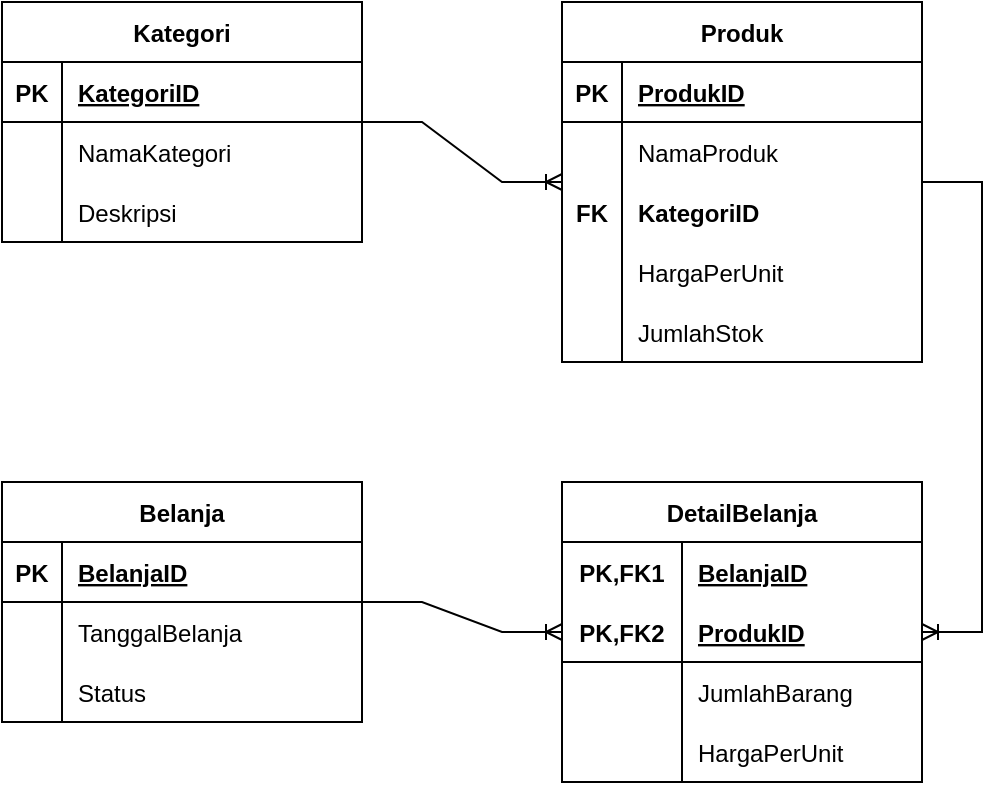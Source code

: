 <mxfile version="19.0.1" type="device"><diagram id="lYvIfXJ5JdK41XNSVRcz" name="Page-1"><mxGraphModel dx="868" dy="482" grid="1" gridSize="10" guides="1" tooltips="1" connect="1" arrows="1" fold="1" page="1" pageScale="1" pageWidth="827" pageHeight="583" math="0" shadow="0"><root><mxCell id="0"/><mxCell id="1" parent="0"/><mxCell id="8v7adgDFOJdN0gPjw-FY-1" value="Produk" style="shape=table;startSize=30;container=1;collapsible=1;childLayout=tableLayout;fixedRows=1;rowLines=0;fontStyle=1;align=center;resizeLast=1;" parent="1" vertex="1"><mxGeometry x="449" y="97" width="180" height="180" as="geometry"><mxRectangle x="350" y="170" width="80" height="30" as="alternateBounds"/></mxGeometry></mxCell><mxCell id="8v7adgDFOJdN0gPjw-FY-2" value="" style="shape=tableRow;horizontal=0;startSize=0;swimlaneHead=0;swimlaneBody=0;fillColor=none;collapsible=0;dropTarget=0;points=[[0,0.5],[1,0.5]];portConstraint=eastwest;top=0;left=0;right=0;bottom=1;" parent="8v7adgDFOJdN0gPjw-FY-1" vertex="1"><mxGeometry y="30" width="180" height="30" as="geometry"/></mxCell><mxCell id="8v7adgDFOJdN0gPjw-FY-3" value="PK" style="shape=partialRectangle;connectable=0;fillColor=none;top=0;left=0;bottom=0;right=0;fontStyle=1;overflow=hidden;" parent="8v7adgDFOJdN0gPjw-FY-2" vertex="1"><mxGeometry width="30" height="30" as="geometry"><mxRectangle width="30" height="30" as="alternateBounds"/></mxGeometry></mxCell><mxCell id="8v7adgDFOJdN0gPjw-FY-4" value="ProdukID" style="shape=partialRectangle;connectable=0;fillColor=none;top=0;left=0;bottom=0;right=0;align=left;spacingLeft=6;fontStyle=5;overflow=hidden;" parent="8v7adgDFOJdN0gPjw-FY-2" vertex="1"><mxGeometry x="30" width="150" height="30" as="geometry"><mxRectangle width="150" height="30" as="alternateBounds"/></mxGeometry></mxCell><mxCell id="8v7adgDFOJdN0gPjw-FY-5" value="" style="shape=tableRow;horizontal=0;startSize=0;swimlaneHead=0;swimlaneBody=0;fillColor=none;collapsible=0;dropTarget=0;points=[[0,0.5],[1,0.5]];portConstraint=eastwest;top=0;left=0;right=0;bottom=0;" parent="8v7adgDFOJdN0gPjw-FY-1" vertex="1"><mxGeometry y="60" width="180" height="30" as="geometry"/></mxCell><mxCell id="8v7adgDFOJdN0gPjw-FY-6" value="" style="shape=partialRectangle;connectable=0;fillColor=none;top=0;left=0;bottom=0;right=0;editable=1;overflow=hidden;" parent="8v7adgDFOJdN0gPjw-FY-5" vertex="1"><mxGeometry width="30" height="30" as="geometry"><mxRectangle width="30" height="30" as="alternateBounds"/></mxGeometry></mxCell><mxCell id="8v7adgDFOJdN0gPjw-FY-7" value="NamaProduk" style="shape=partialRectangle;connectable=0;fillColor=none;top=0;left=0;bottom=0;right=0;align=left;spacingLeft=6;overflow=hidden;" parent="8v7adgDFOJdN0gPjw-FY-5" vertex="1"><mxGeometry x="30" width="150" height="30" as="geometry"><mxRectangle width="150" height="30" as="alternateBounds"/></mxGeometry></mxCell><mxCell id="8v7adgDFOJdN0gPjw-FY-8" value="" style="shape=tableRow;horizontal=0;startSize=0;swimlaneHead=0;swimlaneBody=0;fillColor=none;collapsible=0;dropTarget=0;points=[[0,0.5],[1,0.5]];portConstraint=eastwest;top=0;left=0;right=0;bottom=0;" parent="8v7adgDFOJdN0gPjw-FY-1" vertex="1"><mxGeometry y="90" width="180" height="30" as="geometry"/></mxCell><mxCell id="8v7adgDFOJdN0gPjw-FY-9" value="FK" style="shape=partialRectangle;connectable=0;fillColor=none;top=0;left=0;bottom=0;right=0;editable=1;overflow=hidden;fontStyle=1" parent="8v7adgDFOJdN0gPjw-FY-8" vertex="1"><mxGeometry width="30" height="30" as="geometry"><mxRectangle width="30" height="30" as="alternateBounds"/></mxGeometry></mxCell><mxCell id="8v7adgDFOJdN0gPjw-FY-10" value="KategoriID" style="shape=partialRectangle;connectable=0;fillColor=none;top=0;left=0;bottom=0;right=0;align=left;spacingLeft=6;overflow=hidden;fontStyle=1" parent="8v7adgDFOJdN0gPjw-FY-8" vertex="1"><mxGeometry x="30" width="150" height="30" as="geometry"><mxRectangle width="150" height="30" as="alternateBounds"/></mxGeometry></mxCell><mxCell id="8v7adgDFOJdN0gPjw-FY-11" value="" style="shape=tableRow;horizontal=0;startSize=0;swimlaneHead=0;swimlaneBody=0;fillColor=none;collapsible=0;dropTarget=0;points=[[0,0.5],[1,0.5]];portConstraint=eastwest;top=0;left=0;right=0;bottom=0;" parent="8v7adgDFOJdN0gPjw-FY-1" vertex="1"><mxGeometry y="120" width="180" height="30" as="geometry"/></mxCell><mxCell id="8v7adgDFOJdN0gPjw-FY-12" value="" style="shape=partialRectangle;connectable=0;fillColor=none;top=0;left=0;bottom=0;right=0;editable=1;overflow=hidden;" parent="8v7adgDFOJdN0gPjw-FY-11" vertex="1"><mxGeometry width="30" height="30" as="geometry"><mxRectangle width="30" height="30" as="alternateBounds"/></mxGeometry></mxCell><mxCell id="8v7adgDFOJdN0gPjw-FY-13" value="HargaPerUnit" style="shape=partialRectangle;connectable=0;fillColor=none;top=0;left=0;bottom=0;right=0;align=left;spacingLeft=6;overflow=hidden;" parent="8v7adgDFOJdN0gPjw-FY-11" vertex="1"><mxGeometry x="30" width="150" height="30" as="geometry"><mxRectangle width="150" height="30" as="alternateBounds"/></mxGeometry></mxCell><mxCell id="ql3Bx1Q9-ssdmQbs-tp7-41" value="" style="shape=tableRow;horizontal=0;startSize=0;swimlaneHead=0;swimlaneBody=0;fillColor=none;collapsible=0;dropTarget=0;points=[[0,0.5],[1,0.5]];portConstraint=eastwest;top=0;left=0;right=0;bottom=0;" parent="8v7adgDFOJdN0gPjw-FY-1" vertex="1"><mxGeometry y="150" width="180" height="30" as="geometry"/></mxCell><mxCell id="ql3Bx1Q9-ssdmQbs-tp7-42" value="" style="shape=partialRectangle;connectable=0;fillColor=none;top=0;left=0;bottom=0;right=0;editable=1;overflow=hidden;" parent="ql3Bx1Q9-ssdmQbs-tp7-41" vertex="1"><mxGeometry width="30" height="30" as="geometry"><mxRectangle width="30" height="30" as="alternateBounds"/></mxGeometry></mxCell><mxCell id="ql3Bx1Q9-ssdmQbs-tp7-43" value="JumlahStok" style="shape=partialRectangle;connectable=0;fillColor=none;top=0;left=0;bottom=0;right=0;align=left;spacingLeft=6;overflow=hidden;" parent="ql3Bx1Q9-ssdmQbs-tp7-41" vertex="1"><mxGeometry x="30" width="150" height="30" as="geometry"><mxRectangle width="150" height="30" as="alternateBounds"/></mxGeometry></mxCell><mxCell id="ql3Bx1Q9-ssdmQbs-tp7-44" value="Kategori" style="shape=table;startSize=30;container=1;collapsible=1;childLayout=tableLayout;fixedRows=1;rowLines=0;fontStyle=1;align=center;resizeLast=1;" parent="1" vertex="1"><mxGeometry x="169" y="97" width="180" height="120" as="geometry"><mxRectangle x="350" y="170" width="80" height="30" as="alternateBounds"/></mxGeometry></mxCell><mxCell id="ql3Bx1Q9-ssdmQbs-tp7-45" value="" style="shape=tableRow;horizontal=0;startSize=0;swimlaneHead=0;swimlaneBody=0;fillColor=none;collapsible=0;dropTarget=0;points=[[0,0.5],[1,0.5]];portConstraint=eastwest;top=0;left=0;right=0;bottom=1;" parent="ql3Bx1Q9-ssdmQbs-tp7-44" vertex="1"><mxGeometry y="30" width="180" height="30" as="geometry"/></mxCell><mxCell id="ql3Bx1Q9-ssdmQbs-tp7-46" value="PK" style="shape=partialRectangle;connectable=0;fillColor=none;top=0;left=0;bottom=0;right=0;fontStyle=1;overflow=hidden;" parent="ql3Bx1Q9-ssdmQbs-tp7-45" vertex="1"><mxGeometry width="30" height="30" as="geometry"><mxRectangle width="30" height="30" as="alternateBounds"/></mxGeometry></mxCell><mxCell id="ql3Bx1Q9-ssdmQbs-tp7-47" value="KategoriID" style="shape=partialRectangle;connectable=0;fillColor=none;top=0;left=0;bottom=0;right=0;align=left;spacingLeft=6;fontStyle=5;overflow=hidden;" parent="ql3Bx1Q9-ssdmQbs-tp7-45" vertex="1"><mxGeometry x="30" width="150" height="30" as="geometry"><mxRectangle width="150" height="30" as="alternateBounds"/></mxGeometry></mxCell><mxCell id="ql3Bx1Q9-ssdmQbs-tp7-48" value="" style="shape=tableRow;horizontal=0;startSize=0;swimlaneHead=0;swimlaneBody=0;fillColor=none;collapsible=0;dropTarget=0;points=[[0,0.5],[1,0.5]];portConstraint=eastwest;top=0;left=0;right=0;bottom=0;" parent="ql3Bx1Q9-ssdmQbs-tp7-44" vertex="1"><mxGeometry y="60" width="180" height="30" as="geometry"/></mxCell><mxCell id="ql3Bx1Q9-ssdmQbs-tp7-49" value="" style="shape=partialRectangle;connectable=0;fillColor=none;top=0;left=0;bottom=0;right=0;editable=1;overflow=hidden;" parent="ql3Bx1Q9-ssdmQbs-tp7-48" vertex="1"><mxGeometry width="30" height="30" as="geometry"><mxRectangle width="30" height="30" as="alternateBounds"/></mxGeometry></mxCell><mxCell id="ql3Bx1Q9-ssdmQbs-tp7-50" value="NamaKategori" style="shape=partialRectangle;connectable=0;fillColor=none;top=0;left=0;bottom=0;right=0;align=left;spacingLeft=6;overflow=hidden;" parent="ql3Bx1Q9-ssdmQbs-tp7-48" vertex="1"><mxGeometry x="30" width="150" height="30" as="geometry"><mxRectangle width="150" height="30" as="alternateBounds"/></mxGeometry></mxCell><mxCell id="ql3Bx1Q9-ssdmQbs-tp7-51" value="" style="shape=tableRow;horizontal=0;startSize=0;swimlaneHead=0;swimlaneBody=0;fillColor=none;collapsible=0;dropTarget=0;points=[[0,0.5],[1,0.5]];portConstraint=eastwest;top=0;left=0;right=0;bottom=0;" parent="ql3Bx1Q9-ssdmQbs-tp7-44" vertex="1"><mxGeometry y="90" width="180" height="30" as="geometry"/></mxCell><mxCell id="ql3Bx1Q9-ssdmQbs-tp7-52" value="" style="shape=partialRectangle;connectable=0;fillColor=none;top=0;left=0;bottom=0;right=0;editable=1;overflow=hidden;" parent="ql3Bx1Q9-ssdmQbs-tp7-51" vertex="1"><mxGeometry width="30" height="30" as="geometry"><mxRectangle width="30" height="30" as="alternateBounds"/></mxGeometry></mxCell><mxCell id="ql3Bx1Q9-ssdmQbs-tp7-53" value="Deskripsi" style="shape=partialRectangle;connectable=0;fillColor=none;top=0;left=0;bottom=0;right=0;align=left;spacingLeft=6;overflow=hidden;" parent="ql3Bx1Q9-ssdmQbs-tp7-51" vertex="1"><mxGeometry x="30" width="150" height="30" as="geometry"><mxRectangle width="150" height="30" as="alternateBounds"/></mxGeometry></mxCell><mxCell id="ql3Bx1Q9-ssdmQbs-tp7-78" value="Belanja" style="shape=table;startSize=30;container=1;collapsible=1;childLayout=tableLayout;fixedRows=1;rowLines=0;fontStyle=1;align=center;resizeLast=1;" parent="1" vertex="1"><mxGeometry x="169" y="337" width="180" height="120" as="geometry"/></mxCell><mxCell id="ql3Bx1Q9-ssdmQbs-tp7-79" value="" style="shape=tableRow;horizontal=0;startSize=0;swimlaneHead=0;swimlaneBody=0;fillColor=none;collapsible=0;dropTarget=0;points=[[0,0.5],[1,0.5]];portConstraint=eastwest;top=0;left=0;right=0;bottom=1;" parent="ql3Bx1Q9-ssdmQbs-tp7-78" vertex="1"><mxGeometry y="30" width="180" height="30" as="geometry"/></mxCell><mxCell id="ql3Bx1Q9-ssdmQbs-tp7-80" value="PK" style="shape=partialRectangle;connectable=0;fillColor=none;top=0;left=0;bottom=0;right=0;fontStyle=1;overflow=hidden;" parent="ql3Bx1Q9-ssdmQbs-tp7-79" vertex="1"><mxGeometry width="30" height="30" as="geometry"><mxRectangle width="30" height="30" as="alternateBounds"/></mxGeometry></mxCell><mxCell id="ql3Bx1Q9-ssdmQbs-tp7-81" value="BelanjaID" style="shape=partialRectangle;connectable=0;fillColor=none;top=0;left=0;bottom=0;right=0;align=left;spacingLeft=6;fontStyle=5;overflow=hidden;" parent="ql3Bx1Q9-ssdmQbs-tp7-79" vertex="1"><mxGeometry x="30" width="150" height="30" as="geometry"><mxRectangle width="150" height="30" as="alternateBounds"/></mxGeometry></mxCell><mxCell id="ql3Bx1Q9-ssdmQbs-tp7-85" value="" style="shape=tableRow;horizontal=0;startSize=0;swimlaneHead=0;swimlaneBody=0;fillColor=none;collapsible=0;dropTarget=0;points=[[0,0.5],[1,0.5]];portConstraint=eastwest;top=0;left=0;right=0;bottom=0;" parent="ql3Bx1Q9-ssdmQbs-tp7-78" vertex="1"><mxGeometry y="60" width="180" height="30" as="geometry"/></mxCell><mxCell id="ql3Bx1Q9-ssdmQbs-tp7-86" value="" style="shape=partialRectangle;connectable=0;fillColor=none;top=0;left=0;bottom=0;right=0;editable=1;overflow=hidden;" parent="ql3Bx1Q9-ssdmQbs-tp7-85" vertex="1"><mxGeometry width="30" height="30" as="geometry"><mxRectangle width="30" height="30" as="alternateBounds"/></mxGeometry></mxCell><mxCell id="ql3Bx1Q9-ssdmQbs-tp7-87" value="TanggalBelanja" style="shape=partialRectangle;connectable=0;fillColor=none;top=0;left=0;bottom=0;right=0;align=left;spacingLeft=6;overflow=hidden;" parent="ql3Bx1Q9-ssdmQbs-tp7-85" vertex="1"><mxGeometry x="30" width="150" height="30" as="geometry"><mxRectangle width="150" height="30" as="alternateBounds"/></mxGeometry></mxCell><mxCell id="ql3Bx1Q9-ssdmQbs-tp7-168" value="" style="shape=tableRow;horizontal=0;startSize=0;swimlaneHead=0;swimlaneBody=0;fillColor=none;collapsible=0;dropTarget=0;points=[[0,0.5],[1,0.5]];portConstraint=eastwest;top=0;left=0;right=0;bottom=0;" parent="ql3Bx1Q9-ssdmQbs-tp7-78" vertex="1"><mxGeometry y="90" width="180" height="30" as="geometry"/></mxCell><mxCell id="ql3Bx1Q9-ssdmQbs-tp7-169" value="" style="shape=partialRectangle;connectable=0;fillColor=none;top=0;left=0;bottom=0;right=0;editable=1;overflow=hidden;" parent="ql3Bx1Q9-ssdmQbs-tp7-168" vertex="1"><mxGeometry width="30" height="30" as="geometry"><mxRectangle width="30" height="30" as="alternateBounds"/></mxGeometry></mxCell><mxCell id="ql3Bx1Q9-ssdmQbs-tp7-170" value="Status" style="shape=partialRectangle;connectable=0;fillColor=none;top=0;left=0;bottom=0;right=0;align=left;spacingLeft=6;overflow=hidden;" parent="ql3Bx1Q9-ssdmQbs-tp7-168" vertex="1"><mxGeometry x="30" width="150" height="30" as="geometry"><mxRectangle width="150" height="30" as="alternateBounds"/></mxGeometry></mxCell><mxCell id="ql3Bx1Q9-ssdmQbs-tp7-133" value="" style="edgeStyle=entityRelationEdgeStyle;fontSize=12;html=1;endArrow=ERoneToMany;rounded=0;" parent="1" source="ql3Bx1Q9-ssdmQbs-tp7-44" target="8v7adgDFOJdN0gPjw-FY-1" edge="1"><mxGeometry width="100" height="100" relative="1" as="geometry"><mxPoint x="499" y="347" as="sourcePoint"/><mxPoint x="599" y="247" as="targetPoint"/></mxGeometry></mxCell><mxCell id="ql3Bx1Q9-ssdmQbs-tp7-134" value="" style="edgeStyle=entityRelationEdgeStyle;fontSize=12;html=1;endArrow=ERoneToMany;rounded=0;" parent="1" source="8v7adgDFOJdN0gPjw-FY-1" target="ql3Bx1Q9-ssdmQbs-tp7-149" edge="1"><mxGeometry width="100" height="100" relative="1" as="geometry"><mxPoint x="499" y="347" as="sourcePoint"/><mxPoint x="599" y="247" as="targetPoint"/></mxGeometry></mxCell><mxCell id="ql3Bx1Q9-ssdmQbs-tp7-135" value="" style="edgeStyle=entityRelationEdgeStyle;fontSize=12;html=1;endArrow=ERoneToMany;rounded=0;" parent="1" source="ql3Bx1Q9-ssdmQbs-tp7-78" target="ql3Bx1Q9-ssdmQbs-tp7-149" edge="1"><mxGeometry width="100" height="100" relative="1" as="geometry"><mxPoint x="499" y="347" as="sourcePoint"/><mxPoint x="909" y="372" as="targetPoint"/></mxGeometry></mxCell><mxCell id="ql3Bx1Q9-ssdmQbs-tp7-149" value="DetailBelanja" style="shape=table;startSize=30;container=1;collapsible=1;childLayout=tableLayout;fixedRows=1;rowLines=0;fontStyle=1;align=center;resizeLast=1;" parent="1" vertex="1"><mxGeometry x="449" y="337" width="180" height="150" as="geometry"/></mxCell><mxCell id="ql3Bx1Q9-ssdmQbs-tp7-150" value="" style="shape=tableRow;horizontal=0;startSize=0;swimlaneHead=0;swimlaneBody=0;fillColor=none;collapsible=0;dropTarget=0;points=[[0,0.5],[1,0.5]];portConstraint=eastwest;top=0;left=0;right=0;bottom=0;" parent="ql3Bx1Q9-ssdmQbs-tp7-149" vertex="1"><mxGeometry y="30" width="180" height="30" as="geometry"/></mxCell><mxCell id="ql3Bx1Q9-ssdmQbs-tp7-151" value="PK,FK1" style="shape=partialRectangle;connectable=0;fillColor=none;top=0;left=0;bottom=0;right=0;fontStyle=1;overflow=hidden;" parent="ql3Bx1Q9-ssdmQbs-tp7-150" vertex="1"><mxGeometry width="60" height="30" as="geometry"><mxRectangle width="60" height="30" as="alternateBounds"/></mxGeometry></mxCell><mxCell id="ql3Bx1Q9-ssdmQbs-tp7-152" value="BelanjaID" style="shape=partialRectangle;connectable=0;fillColor=none;top=0;left=0;bottom=0;right=0;align=left;spacingLeft=6;fontStyle=5;overflow=hidden;" parent="ql3Bx1Q9-ssdmQbs-tp7-150" vertex="1"><mxGeometry x="60" width="120" height="30" as="geometry"><mxRectangle width="120" height="30" as="alternateBounds"/></mxGeometry></mxCell><mxCell id="ql3Bx1Q9-ssdmQbs-tp7-153" value="" style="shape=tableRow;horizontal=0;startSize=0;swimlaneHead=0;swimlaneBody=0;fillColor=none;collapsible=0;dropTarget=0;points=[[0,0.5],[1,0.5]];portConstraint=eastwest;top=0;left=0;right=0;bottom=1;" parent="ql3Bx1Q9-ssdmQbs-tp7-149" vertex="1"><mxGeometry y="60" width="180" height="30" as="geometry"/></mxCell><mxCell id="ql3Bx1Q9-ssdmQbs-tp7-154" value="PK,FK2" style="shape=partialRectangle;connectable=0;fillColor=none;top=0;left=0;bottom=0;right=0;fontStyle=1;overflow=hidden;" parent="ql3Bx1Q9-ssdmQbs-tp7-153" vertex="1"><mxGeometry width="60" height="30" as="geometry"><mxRectangle width="60" height="30" as="alternateBounds"/></mxGeometry></mxCell><mxCell id="ql3Bx1Q9-ssdmQbs-tp7-155" value="ProdukID" style="shape=partialRectangle;connectable=0;fillColor=none;top=0;left=0;bottom=0;right=0;align=left;spacingLeft=6;fontStyle=5;overflow=hidden;" parent="ql3Bx1Q9-ssdmQbs-tp7-153" vertex="1"><mxGeometry x="60" width="120" height="30" as="geometry"><mxRectangle width="120" height="30" as="alternateBounds"/></mxGeometry></mxCell><mxCell id="ql3Bx1Q9-ssdmQbs-tp7-156" value="" style="shape=tableRow;horizontal=0;startSize=0;swimlaneHead=0;swimlaneBody=0;fillColor=none;collapsible=0;dropTarget=0;points=[[0,0.5],[1,0.5]];portConstraint=eastwest;top=0;left=0;right=0;bottom=0;" parent="ql3Bx1Q9-ssdmQbs-tp7-149" vertex="1"><mxGeometry y="90" width="180" height="30" as="geometry"/></mxCell><mxCell id="ql3Bx1Q9-ssdmQbs-tp7-157" value="" style="shape=partialRectangle;connectable=0;fillColor=none;top=0;left=0;bottom=0;right=0;editable=1;overflow=hidden;" parent="ql3Bx1Q9-ssdmQbs-tp7-156" vertex="1"><mxGeometry width="60" height="30" as="geometry"><mxRectangle width="60" height="30" as="alternateBounds"/></mxGeometry></mxCell><mxCell id="ql3Bx1Q9-ssdmQbs-tp7-158" value="JumlahBarang" style="shape=partialRectangle;connectable=0;fillColor=none;top=0;left=0;bottom=0;right=0;align=left;spacingLeft=6;overflow=hidden;" parent="ql3Bx1Q9-ssdmQbs-tp7-156" vertex="1"><mxGeometry x="60" width="120" height="30" as="geometry"><mxRectangle width="120" height="30" as="alternateBounds"/></mxGeometry></mxCell><mxCell id="ql3Bx1Q9-ssdmQbs-tp7-159" value="" style="shape=tableRow;horizontal=0;startSize=0;swimlaneHead=0;swimlaneBody=0;fillColor=none;collapsible=0;dropTarget=0;points=[[0,0.5],[1,0.5]];portConstraint=eastwest;top=0;left=0;right=0;bottom=0;" parent="ql3Bx1Q9-ssdmQbs-tp7-149" vertex="1"><mxGeometry y="120" width="180" height="30" as="geometry"/></mxCell><mxCell id="ql3Bx1Q9-ssdmQbs-tp7-160" value="" style="shape=partialRectangle;connectable=0;fillColor=none;top=0;left=0;bottom=0;right=0;editable=1;overflow=hidden;" parent="ql3Bx1Q9-ssdmQbs-tp7-159" vertex="1"><mxGeometry width="60" height="30" as="geometry"><mxRectangle width="60" height="30" as="alternateBounds"/></mxGeometry></mxCell><mxCell id="ql3Bx1Q9-ssdmQbs-tp7-161" value="HargaPerUnit" style="shape=partialRectangle;connectable=0;fillColor=none;top=0;left=0;bottom=0;right=0;align=left;spacingLeft=6;overflow=hidden;" parent="ql3Bx1Q9-ssdmQbs-tp7-159" vertex="1"><mxGeometry x="60" width="120" height="30" as="geometry"><mxRectangle width="120" height="30" as="alternateBounds"/></mxGeometry></mxCell></root></mxGraphModel></diagram></mxfile>